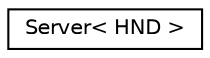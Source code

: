 digraph "Graphical Class Hierarchy"
{
 // LATEX_PDF_SIZE
  edge [fontname="Helvetica",fontsize="10",labelfontname="Helvetica",labelfontsize="10"];
  node [fontname="Helvetica",fontsize="10",shape=record];
  rankdir="LR";
  Node0 [label="Server\< HND \>",height=0.2,width=0.4,color="black", fillcolor="white", style="filled",URL="$classServer.html",tooltip="Listens for incoming connections on it's own thread.  When a connection occurs, a new ConnectionHnd o..."];
}

